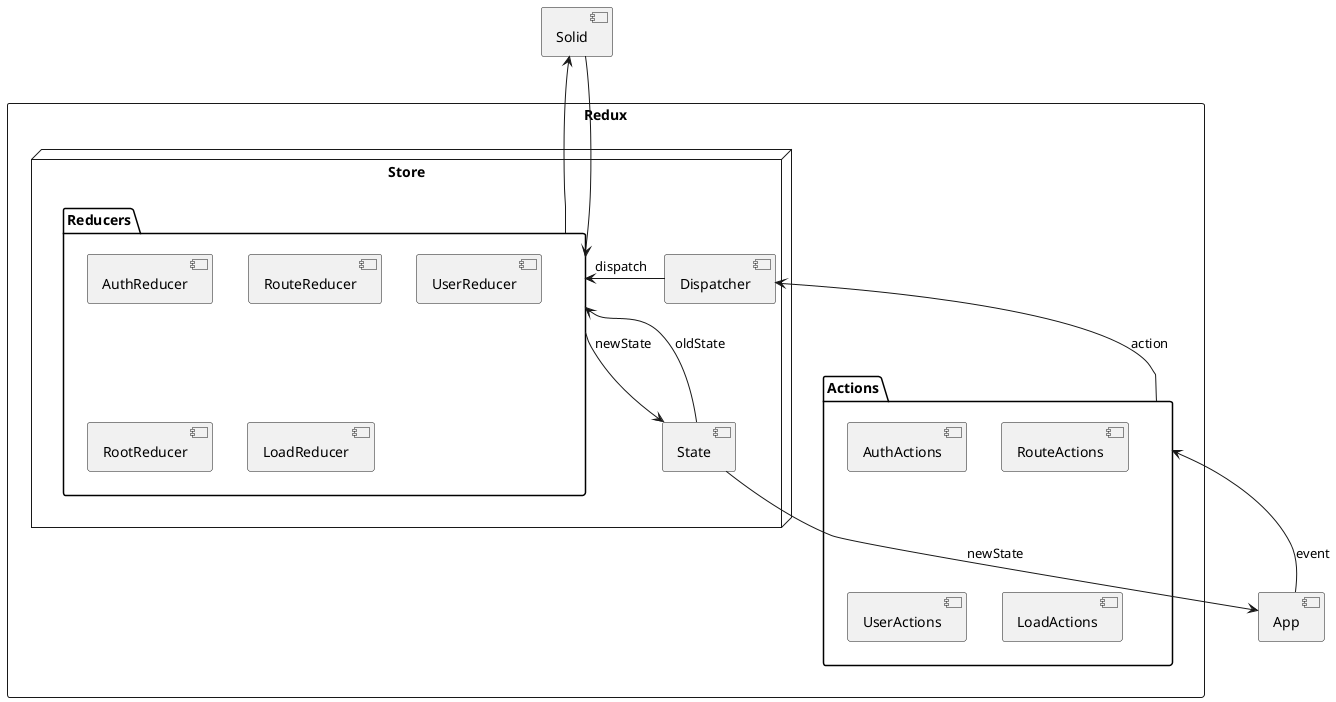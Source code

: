 @startuml

rectangle Redux {
    node "Store" {
        [Dispatcher] as dispatcher
        folder "Reducers" as reducers {
            [AuthReducer] as authReducer
            [RouteReducer] as routeReducer
            [UserReducer] as userReducer
            [RootReducer] as rootReducer
            [LoadReducer] as loadReducer
        }
        [State] as state
    }

    folder "Actions" as actions {
    [AuthActions] as authActions
    [RouteActions] as routeActions
    [UserActions] as userActions
    [LoadActions] as loadActions
}
}



[App] as app 

app -up-> actions :event
actions -up-> dispatcher :action
dispatcher -> reducers :dispatch
state -> reducers :oldState
reducers -up-> [Solid]
[Solid] -down-> reducers
reducers -down-> state :newState
state -down-> app :newState










@enduml
